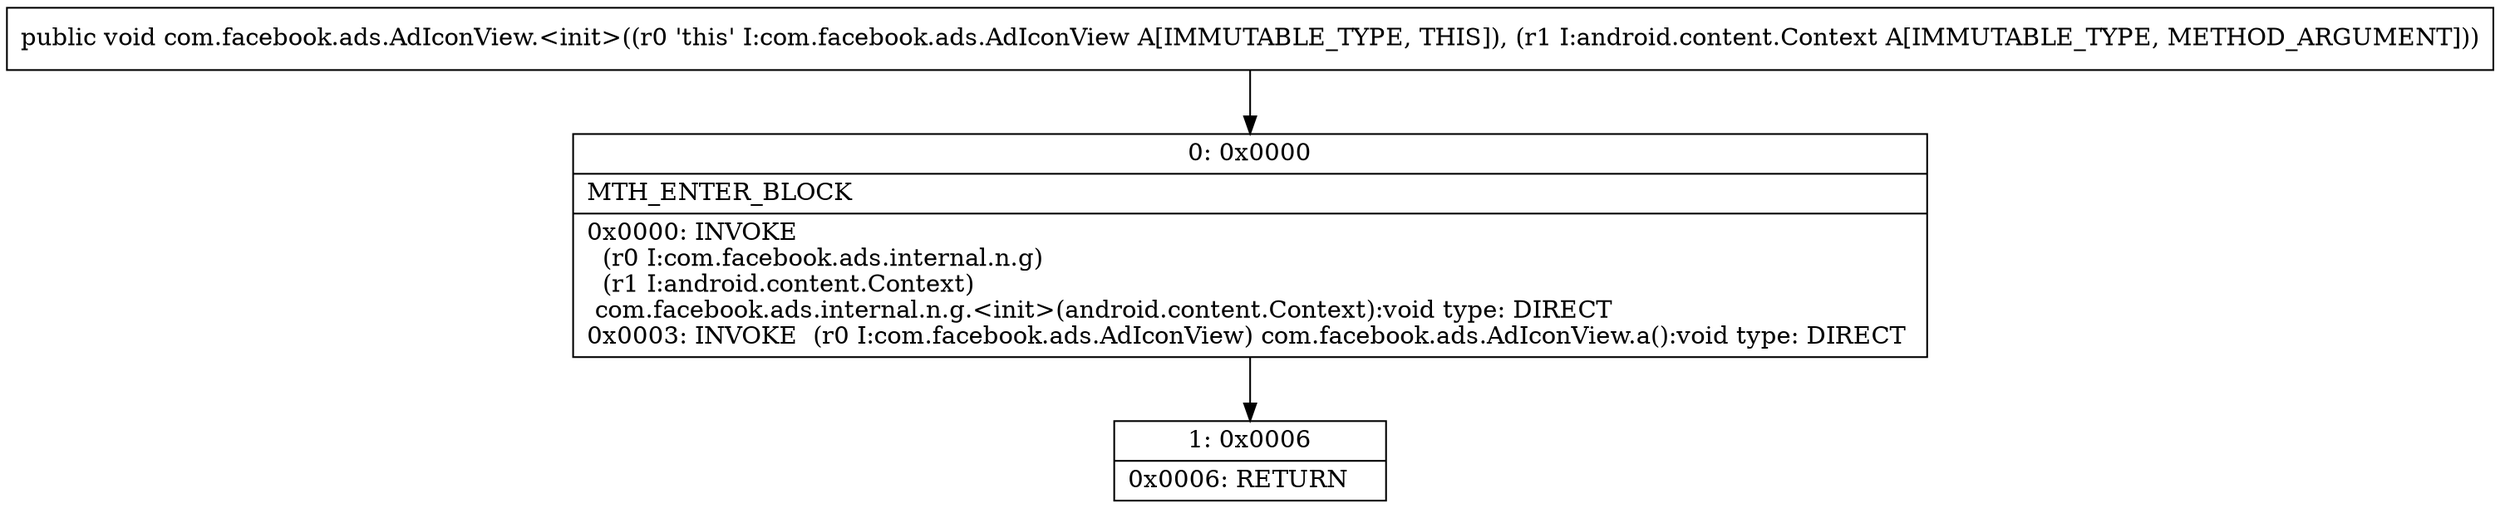 digraph "CFG forcom.facebook.ads.AdIconView.\<init\>(Landroid\/content\/Context;)V" {
Node_0 [shape=record,label="{0\:\ 0x0000|MTH_ENTER_BLOCK\l|0x0000: INVOKE  \l  (r0 I:com.facebook.ads.internal.n.g)\l  (r1 I:android.content.Context)\l com.facebook.ads.internal.n.g.\<init\>(android.content.Context):void type: DIRECT \l0x0003: INVOKE  (r0 I:com.facebook.ads.AdIconView) com.facebook.ads.AdIconView.a():void type: DIRECT \l}"];
Node_1 [shape=record,label="{1\:\ 0x0006|0x0006: RETURN   \l}"];
MethodNode[shape=record,label="{public void com.facebook.ads.AdIconView.\<init\>((r0 'this' I:com.facebook.ads.AdIconView A[IMMUTABLE_TYPE, THIS]), (r1 I:android.content.Context A[IMMUTABLE_TYPE, METHOD_ARGUMENT])) }"];
MethodNode -> Node_0;
Node_0 -> Node_1;
}

